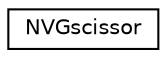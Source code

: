 digraph "Graphical Class Hierarchy"
{
  edge [fontname="Helvetica",fontsize="10",labelfontname="Helvetica",labelfontsize="10"];
  node [fontname="Helvetica",fontsize="10",shape=record];
  rankdir="LR";
  Node1 [label="NVGscissor",height=0.2,width=0.4,color="black", fillcolor="white", style="filled",URL="$struct_n_v_gscissor.html"];
}
